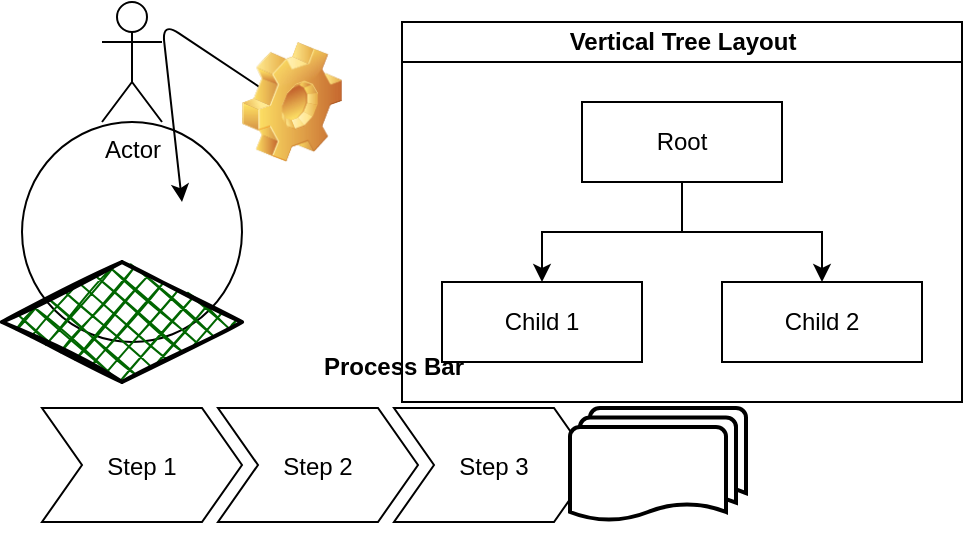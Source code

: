 <mxfile version="14.2.2" type="github">
  <diagram id="mgTLQ6opRrQL72t2xCD5" name="Page-1">
    <mxGraphModel dx="1038" dy="580" grid="1" gridSize="10" guides="1" tooltips="1" connect="1" arrows="1" fold="1" page="1" pageScale="1" pageWidth="827" pageHeight="1169" math="0" shadow="0">
      <root>
        <mxCell id="0" />
        <mxCell id="1" parent="0" />
        <mxCell id="SqctQO65Fk4OEUkiv7VP-1" value="" style="ellipse;whiteSpace=wrap;html=1;aspect=fixed;" vertex="1" parent="1">
          <mxGeometry x="30" y="110" width="110" height="110" as="geometry" />
        </mxCell>
        <mxCell id="SqctQO65Fk4OEUkiv7VP-2" value="Actor" style="shape=umlActor;verticalLabelPosition=bottom;verticalAlign=top;html=1;outlineConnect=0;" vertex="1" parent="1">
          <mxGeometry x="70" y="50" width="30" height="60" as="geometry" />
        </mxCell>
        <mxCell id="SqctQO65Fk4OEUkiv7VP-3" value="" style="endArrow=classic;startArrow=classic;html=1;" edge="1" parent="1">
          <mxGeometry width="50" height="50" relative="1" as="geometry">
            <mxPoint x="110" y="150" as="sourcePoint" />
            <mxPoint x="160" y="100" as="targetPoint" />
            <Array as="points">
              <mxPoint x="100" y="60" />
            </Array>
          </mxGeometry>
        </mxCell>
        <mxCell id="SqctQO65Fk4OEUkiv7VP-4" value="" style="rhombus;whiteSpace=wrap;html=1;strokeWidth=2;fillWeight=-1;hachureGap=8;fillStyle=cross-hatch;fillColor=#006600;sketch=1;" vertex="1" parent="1">
          <mxGeometry x="20" y="180" width="120" height="60" as="geometry" />
        </mxCell>
        <mxCell id="SqctQO65Fk4OEUkiv7VP-5" value="" style="shape=image;html=1;verticalLabelPosition=bottom;verticalAlign=top;imageAspect=0;image=img/clipart/Gear_128x128.png" vertex="1" parent="1">
          <mxGeometry x="140" y="70" width="50" height="60" as="geometry" />
        </mxCell>
        <mxCell id="SqctQO65Fk4OEUkiv7VP-6" value="Vertical Tree Layout" style="swimlane;html=1;startSize=20;horizontal=1;childLayout=treeLayout;horizontalTree=0;resizable=0;containerType=tree;" vertex="1" parent="1">
          <mxGeometry x="220" y="60" width="280" height="190" as="geometry" />
        </mxCell>
        <mxCell id="SqctQO65Fk4OEUkiv7VP-7" value="Root" style="whiteSpace=wrap;html=1;" vertex="1" parent="SqctQO65Fk4OEUkiv7VP-6">
          <mxGeometry x="90" y="40" width="100" height="40" as="geometry" />
        </mxCell>
        <mxCell id="SqctQO65Fk4OEUkiv7VP-8" value="Child 1" style="whiteSpace=wrap;html=1;" vertex="1" parent="SqctQO65Fk4OEUkiv7VP-6">
          <mxGeometry x="20" y="130" width="100" height="40" as="geometry" />
        </mxCell>
        <mxCell id="SqctQO65Fk4OEUkiv7VP-9" value="" style="edgeStyle=elbowEdgeStyle;elbow=vertical;html=1;rounded=0;" edge="1" parent="SqctQO65Fk4OEUkiv7VP-6" source="SqctQO65Fk4OEUkiv7VP-7" target="SqctQO65Fk4OEUkiv7VP-8">
          <mxGeometry relative="1" as="geometry" />
        </mxCell>
        <mxCell id="SqctQO65Fk4OEUkiv7VP-10" value="Child 2" style="whiteSpace=wrap;html=1;" vertex="1" parent="SqctQO65Fk4OEUkiv7VP-6">
          <mxGeometry x="160" y="130" width="100" height="40" as="geometry" />
        </mxCell>
        <mxCell id="SqctQO65Fk4OEUkiv7VP-11" value="" style="edgeStyle=elbowEdgeStyle;elbow=vertical;html=1;rounded=0;" edge="1" parent="SqctQO65Fk4OEUkiv7VP-6" source="SqctQO65Fk4OEUkiv7VP-7" target="SqctQO65Fk4OEUkiv7VP-10">
          <mxGeometry relative="1" as="geometry" />
        </mxCell>
        <mxCell id="SqctQO65Fk4OEUkiv7VP-12" value="Process Bar" style="swimlane;childLayout=stackLayout;horizontal=1;fillColor=none;horizontalStack=1;resizeParent=1;resizeParentMax=0;resizeLast=0;collapsible=0;strokeColor=none;stackBorder=10;stackSpacing=-12;resizable=1;align=center;points=[];fontColor=#000000;" vertex="1" parent="1">
          <mxGeometry x="30" y="220" width="372" height="100" as="geometry" />
        </mxCell>
        <mxCell id="SqctQO65Fk4OEUkiv7VP-13" value="Step 1" style="shape=step;perimeter=stepPerimeter;fixedSize=1;points=[];" vertex="1" parent="SqctQO65Fk4OEUkiv7VP-12">
          <mxGeometry x="10" y="33" width="100" height="57" as="geometry" />
        </mxCell>
        <mxCell id="SqctQO65Fk4OEUkiv7VP-14" value="Step 2" style="shape=step;perimeter=stepPerimeter;fixedSize=1;points=[];" vertex="1" parent="SqctQO65Fk4OEUkiv7VP-12">
          <mxGeometry x="98" y="33" width="100" height="57" as="geometry" />
        </mxCell>
        <mxCell id="SqctQO65Fk4OEUkiv7VP-15" value="Step 3" style="shape=step;perimeter=stepPerimeter;fixedSize=1;points=[];" vertex="1" parent="SqctQO65Fk4OEUkiv7VP-12">
          <mxGeometry x="186" y="33" width="100" height="57" as="geometry" />
        </mxCell>
        <mxCell id="SqctQO65Fk4OEUkiv7VP-16" value="" style="strokeWidth=2;html=1;shape=mxgraph.flowchart.multi-document;whiteSpace=wrap;" vertex="1" parent="SqctQO65Fk4OEUkiv7VP-12">
          <mxGeometry x="274" y="33" width="88" height="57" as="geometry" />
        </mxCell>
      </root>
    </mxGraphModel>
  </diagram>
</mxfile>
